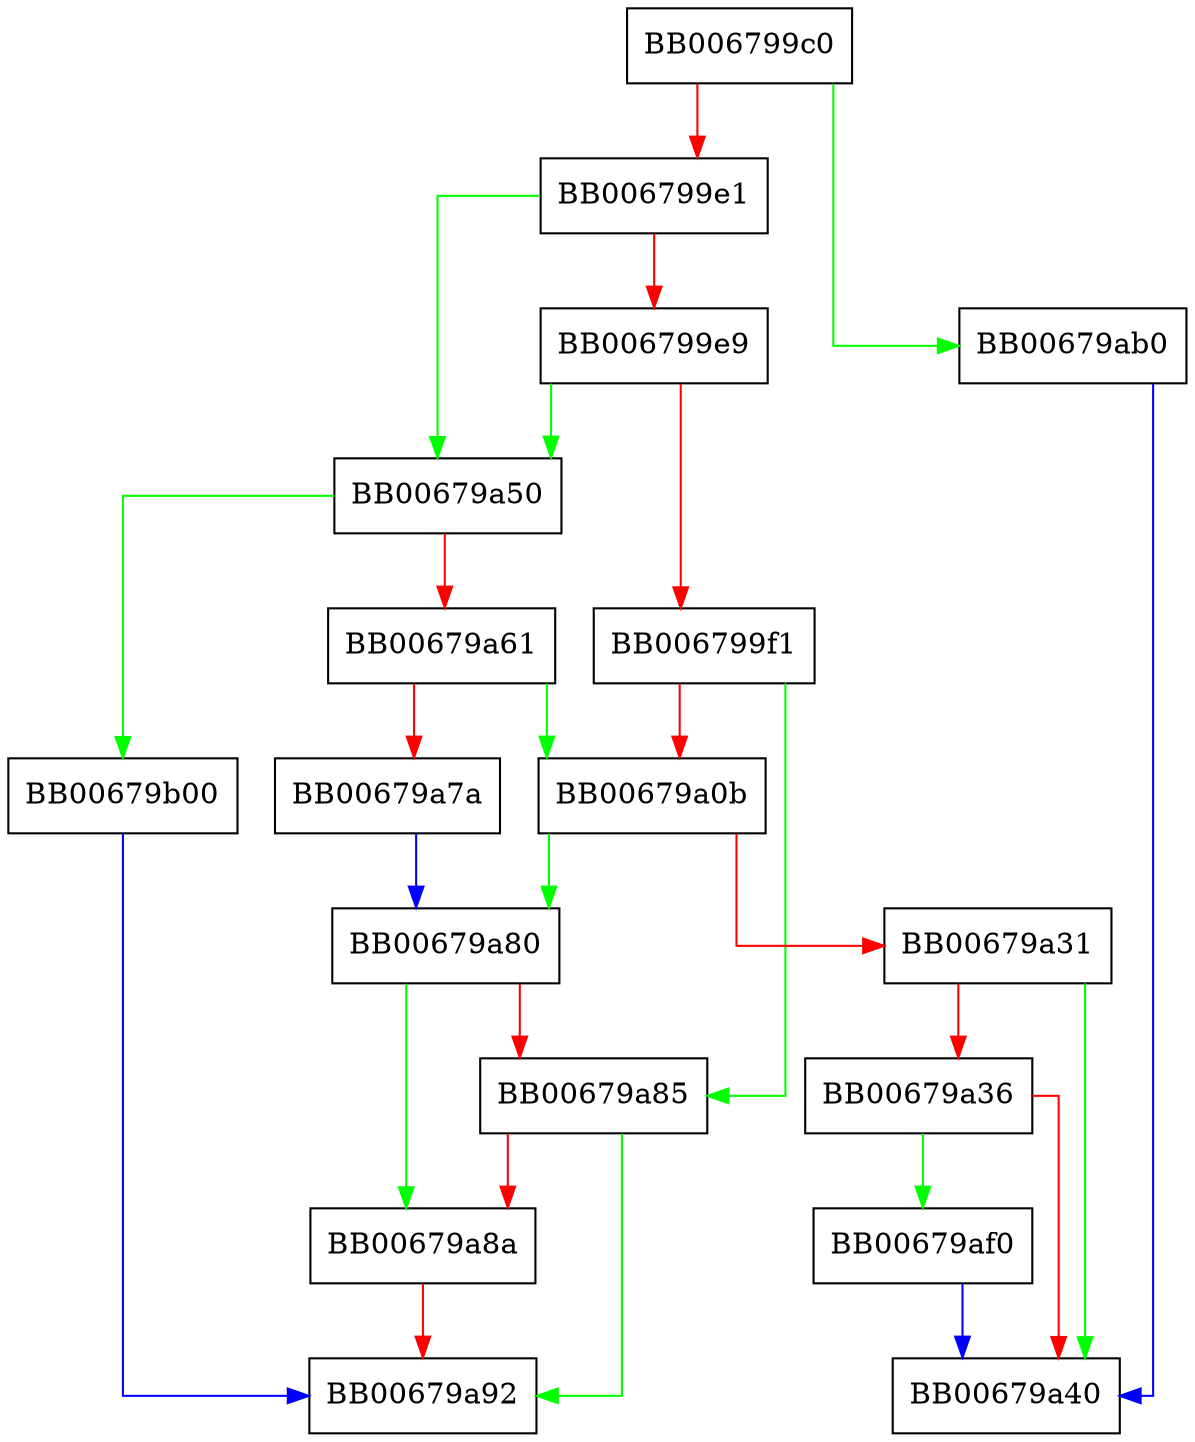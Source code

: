 digraph X509_EXTENSION_create_by_NID {
  node [shape="box"];
  graph [splines=ortho];
  BB006799c0 -> BB00679ab0 [color="green"];
  BB006799c0 -> BB006799e1 [color="red"];
  BB006799e1 -> BB00679a50 [color="green"];
  BB006799e1 -> BB006799e9 [color="red"];
  BB006799e9 -> BB00679a50 [color="green"];
  BB006799e9 -> BB006799f1 [color="red"];
  BB006799f1 -> BB00679a85 [color="green"];
  BB006799f1 -> BB00679a0b [color="red"];
  BB00679a0b -> BB00679a80 [color="green"];
  BB00679a0b -> BB00679a31 [color="red"];
  BB00679a31 -> BB00679a40 [color="green"];
  BB00679a31 -> BB00679a36 [color="red"];
  BB00679a36 -> BB00679af0 [color="green"];
  BB00679a36 -> BB00679a40 [color="red"];
  BB00679a50 -> BB00679b00 [color="green"];
  BB00679a50 -> BB00679a61 [color="red"];
  BB00679a61 -> BB00679a0b [color="green"];
  BB00679a61 -> BB00679a7a [color="red"];
  BB00679a7a -> BB00679a80 [color="blue"];
  BB00679a80 -> BB00679a8a [color="green"];
  BB00679a80 -> BB00679a85 [color="red"];
  BB00679a85 -> BB00679a92 [color="green"];
  BB00679a85 -> BB00679a8a [color="red"];
  BB00679a8a -> BB00679a92 [color="red"];
  BB00679ab0 -> BB00679a40 [color="blue"];
  BB00679af0 -> BB00679a40 [color="blue"];
  BB00679b00 -> BB00679a92 [color="blue"];
}